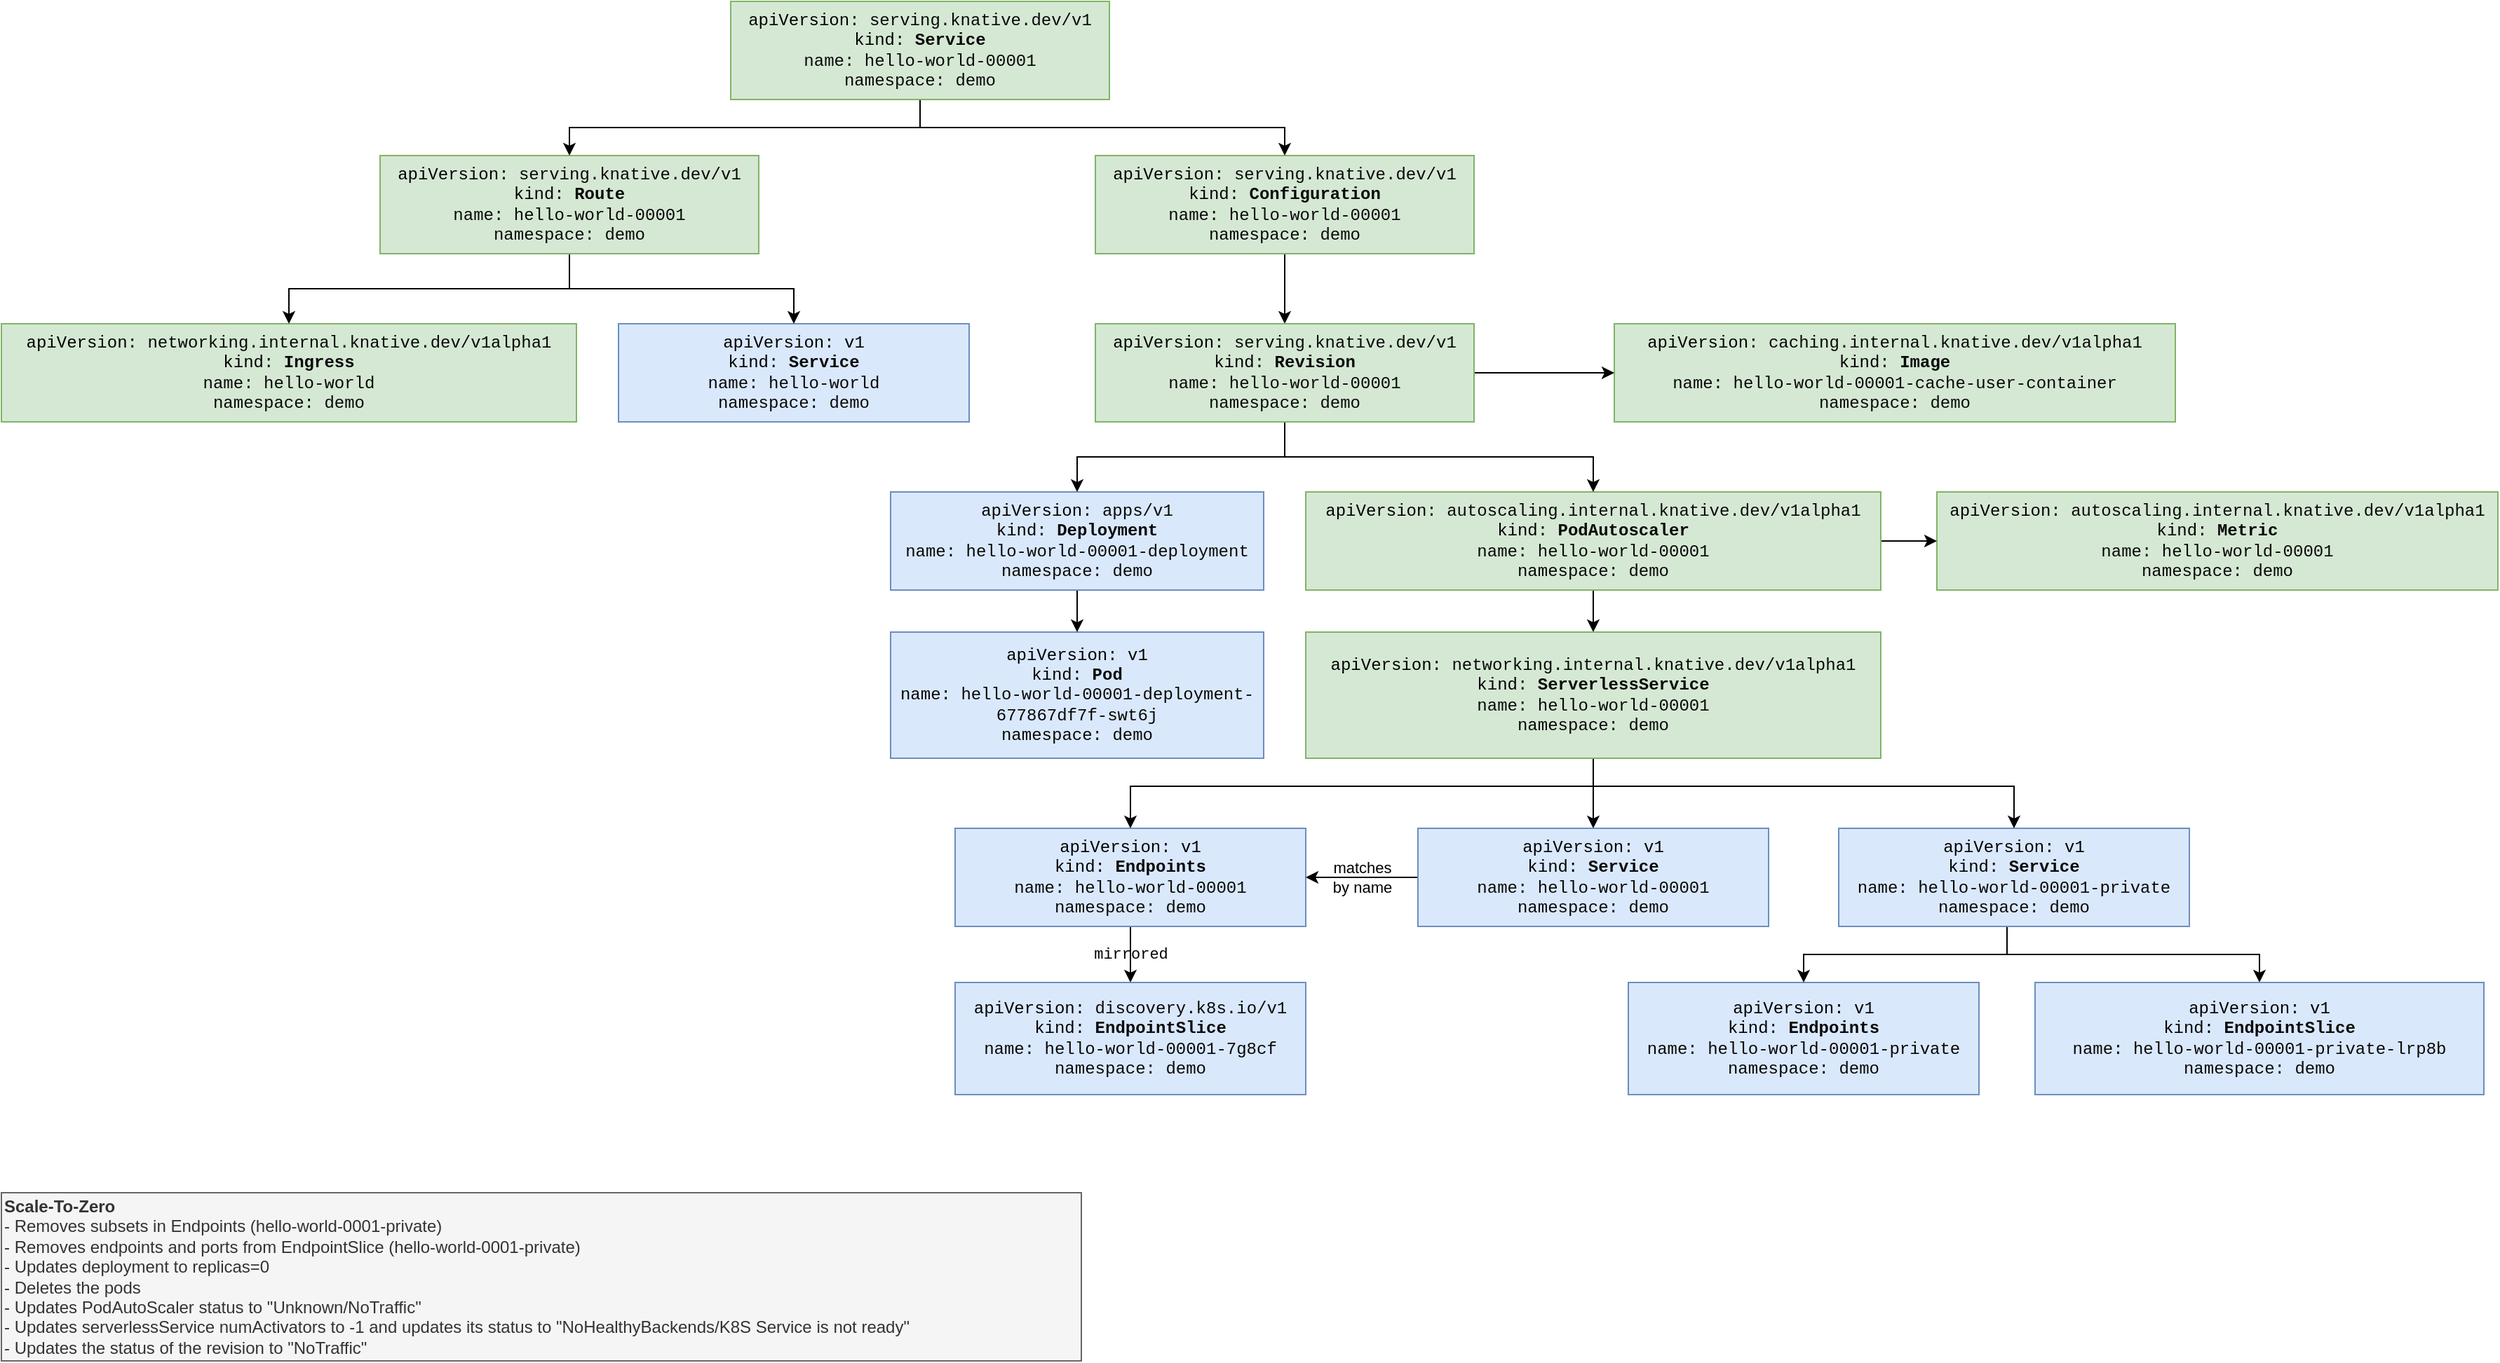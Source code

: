 <mxfile version="20.3.0" type="device"><diagram id="8wrysOnkOIBGtW4Pmn_g" name="Page-1"><mxGraphModel dx="2151" dy="780" grid="1" gridSize="10" guides="1" tooltips="1" connect="1" arrows="1" fold="1" page="1" pageScale="1" pageWidth="827" pageHeight="1169" math="0" shadow="0"><root><mxCell id="0"/><mxCell id="1" parent="0"/><mxCell id="PAmxO3BvTGFe5FmwMLFH-29" value="mirrored" style="edgeStyle=orthogonalEdgeStyle;rounded=0;orthogonalLoop=1;jettySize=auto;html=1;labelBackgroundColor=none;fontFamily=Courier New;" edge="1" parent="1" source="PAmxO3BvTGFe5FmwMLFH-1" target="PAmxO3BvTGFe5FmwMLFH-11"><mxGeometry relative="1" as="geometry"/></mxCell><mxCell id="PAmxO3BvTGFe5FmwMLFH-1" value="apiVersion: v1&lt;br&gt;kind:&amp;nbsp;&lt;span style=&quot;color: rgb(8, 8, 8);&quot;&gt;&lt;b&gt;Endpoints&lt;/b&gt;&lt;br&gt;name:&amp;nbsp;&lt;/span&gt;&lt;span style=&quot;color: rgb(8, 8, 8);&quot;&gt;hello-world-00001&lt;br&gt;namespace:&amp;nbsp;&lt;/span&gt;&lt;span style=&quot;color: rgb(8, 8, 8);&quot;&gt;demo&lt;/span&gt;" style="rounded=0;whiteSpace=wrap;html=1;labelBackgroundColor=none;fontFamily=Courier New;fillColor=#dae8fc;strokeColor=#6c8ebf;" vertex="1" parent="1"><mxGeometry x="-120" y="660" width="250" height="70" as="geometry"/></mxCell><mxCell id="PAmxO3BvTGFe5FmwMLFH-2" value="apiVersion: v1&lt;br&gt;kind:&amp;nbsp;&lt;span style=&quot;color: rgb(8, 8, 8);&quot;&gt;&lt;b&gt;Endpoints&lt;/b&gt;&lt;br&gt;name:&amp;nbsp;&lt;/span&gt;&lt;span style=&quot;color: rgb(8, 8, 8);&quot;&gt;hello-world-00001-private&lt;/span&gt;&lt;span style=&quot;color: rgb(8, 8, 8);&quot;&gt;&lt;br&gt;&lt;/span&gt;&lt;span style=&quot;color: rgb(8, 8, 8);&quot;&gt;namespace:&amp;nbsp;&lt;/span&gt;&lt;span style=&quot;color: rgb(8, 8, 8);&quot;&gt;demo&lt;/span&gt;" style="rounded=0;whiteSpace=wrap;html=1;labelBackgroundColor=none;fontFamily=Courier New;fillColor=#dae8fc;strokeColor=#6c8ebf;" vertex="1" parent="1"><mxGeometry x="360" y="770" width="250" height="80" as="geometry"/></mxCell><mxCell id="PAmxO3BvTGFe5FmwMLFH-3" value="apiVersion: v1&lt;br&gt;kind:&amp;nbsp;&lt;span style=&quot;color: rgb(8, 8, 8);&quot;&gt;&lt;b&gt;Pod&lt;/b&gt;&lt;/span&gt;&lt;b&gt;&lt;br&gt;&lt;/b&gt;&lt;span style=&quot;color: rgb(8, 8, 8);&quot;&gt;name:&amp;nbsp;&lt;/span&gt;&lt;span style=&quot;color: rgb(8, 8, 8);&quot;&gt;hello-world-00001-deployment-677867df7f-swt6j&lt;/span&gt;&lt;span style=&quot;color: rgb(8, 8, 8);&quot;&gt;&lt;br&gt;&lt;/span&gt;&lt;span style=&quot;color: rgb(8, 8, 8);&quot;&gt;namespace:&amp;nbsp;&lt;/span&gt;&lt;span style=&quot;color: rgb(8, 8, 8);&quot;&gt;demo&lt;/span&gt;" style="rounded=0;whiteSpace=wrap;html=1;labelBackgroundColor=none;fontFamily=Courier New;fillColor=#dae8fc;strokeColor=#6c8ebf;" vertex="1" parent="1"><mxGeometry x="-166" y="520" width="266" height="90" as="geometry"/></mxCell><mxCell id="PAmxO3BvTGFe5FmwMLFH-4" value="apiVersion: v1&lt;br&gt;kind:&amp;nbsp;&lt;span style=&quot;color: rgb(8, 8, 8);&quot;&gt;&lt;b&gt;Service&lt;/b&gt;&lt;/span&gt;&lt;br&gt;&lt;span style=&quot;color: rgb(8, 8, 8);&quot;&gt;name:&amp;nbsp;&lt;/span&gt;&lt;span style=&quot;color: rgb(8, 8, 8);&quot;&gt;hello-world&lt;/span&gt;&lt;span style=&quot;color: rgb(8, 8, 8);&quot;&gt;&lt;br&gt;&lt;/span&gt;&lt;span style=&quot;color: rgb(8, 8, 8);&quot;&gt;namespace:&amp;nbsp;&lt;/span&gt;&lt;span style=&quot;color: rgb(8, 8, 8);&quot;&gt;demo&lt;/span&gt;" style="rounded=0;whiteSpace=wrap;html=1;labelBackgroundColor=none;fontFamily=Courier New;fillColor=#dae8fc;strokeColor=#6c8ebf;" vertex="1" parent="1"><mxGeometry x="-360" y="300" width="250" height="70" as="geometry"/></mxCell><mxCell id="PAmxO3BvTGFe5FmwMLFH-40" value="matches&lt;br&gt;by name" style="edgeStyle=orthogonalEdgeStyle;rounded=0;orthogonalLoop=1;jettySize=auto;html=1;labelBackgroundColor=none;fontFamily=Helvetica;" edge="1" parent="1" source="PAmxO3BvTGFe5FmwMLFH-5" target="PAmxO3BvTGFe5FmwMLFH-1"><mxGeometry relative="1" as="geometry"/></mxCell><mxCell id="PAmxO3BvTGFe5FmwMLFH-5" value="apiVersion: v1&lt;br&gt;kind:&amp;nbsp;&lt;span style=&quot;color: rgb(8, 8, 8);&quot;&gt;&lt;b&gt;Service&lt;/b&gt;&lt;/span&gt;&lt;br&gt;&lt;span style=&quot;color: rgb(8, 8, 8);&quot;&gt;name:&amp;nbsp;&lt;/span&gt;&lt;span style=&quot;color: rgb(8, 8, 8);&quot;&gt;hello-world-00001&lt;/span&gt;&lt;span style=&quot;color: rgb(8, 8, 8);&quot;&gt;&lt;br&gt;&lt;/span&gt;&lt;span style=&quot;color: rgb(8, 8, 8);&quot;&gt;namespace:&amp;nbsp;&lt;/span&gt;&lt;span style=&quot;color: rgb(8, 8, 8);&quot;&gt;demo&lt;/span&gt;" style="rounded=0;whiteSpace=wrap;html=1;labelBackgroundColor=none;fontFamily=Courier New;fillColor=#dae8fc;strokeColor=#6c8ebf;" vertex="1" parent="1"><mxGeometry x="210" y="660" width="250" height="70" as="geometry"/></mxCell><mxCell id="PAmxO3BvTGFe5FmwMLFH-32" style="edgeStyle=orthogonalEdgeStyle;rounded=0;orthogonalLoop=1;jettySize=auto;html=1;labelBackgroundColor=none;fontFamily=Courier New;" edge="1" parent="1" source="PAmxO3BvTGFe5FmwMLFH-6" target="PAmxO3BvTGFe5FmwMLFH-12"><mxGeometry relative="1" as="geometry"><Array as="points"><mxPoint x="630" y="750"/><mxPoint x="810" y="750"/></Array></mxGeometry></mxCell><mxCell id="PAmxO3BvTGFe5FmwMLFH-33" style="edgeStyle=orthogonalEdgeStyle;rounded=0;orthogonalLoop=1;jettySize=auto;html=1;entryX=0.5;entryY=0;entryDx=0;entryDy=0;labelBackgroundColor=none;fontFamily=Courier New;" edge="1" parent="1" source="PAmxO3BvTGFe5FmwMLFH-6" target="PAmxO3BvTGFe5FmwMLFH-2"><mxGeometry relative="1" as="geometry"><Array as="points"><mxPoint x="630" y="750"/><mxPoint x="485" y="750"/></Array></mxGeometry></mxCell><mxCell id="PAmxO3BvTGFe5FmwMLFH-6" value="apiVersion: v1&lt;br&gt;kind:&amp;nbsp;&lt;span style=&quot;color: rgb(8, 8, 8);&quot;&gt;&lt;b&gt;Service&lt;/b&gt;&lt;/span&gt;&lt;br&gt;&lt;span style=&quot;color: rgb(8, 8, 8);&quot;&gt;name:&amp;nbsp;&lt;/span&gt;&lt;span style=&quot;color: rgb(8, 8, 8);&quot;&gt;hello-world-00001-private&lt;/span&gt;&lt;span style=&quot;color: rgb(8, 8, 8);&quot;&gt;&lt;br&gt;&lt;/span&gt;&lt;span style=&quot;color: rgb(8, 8, 8);&quot;&gt;namespace:&amp;nbsp;&lt;/span&gt;&lt;span style=&quot;color: rgb(8, 8, 8);&quot;&gt;demo&lt;/span&gt;" style="rounded=0;whiteSpace=wrap;html=1;labelBackgroundColor=none;fontFamily=Courier New;fillColor=#dae8fc;strokeColor=#6c8ebf;" vertex="1" parent="1"><mxGeometry x="510" y="660" width="250" height="70" as="geometry"/></mxCell><mxCell id="PAmxO3BvTGFe5FmwMLFH-23" style="edgeStyle=orthogonalEdgeStyle;rounded=0;orthogonalLoop=1;jettySize=auto;html=1;labelBackgroundColor=none;fontFamily=Courier New;" edge="1" parent="1" source="PAmxO3BvTGFe5FmwMLFH-7" target="PAmxO3BvTGFe5FmwMLFH-3"><mxGeometry relative="1" as="geometry"/></mxCell><mxCell id="PAmxO3BvTGFe5FmwMLFH-7" value="apiVersion:&amp;nbsp;&lt;span style=&quot;color: rgb(8, 8, 8);&quot;&gt;apps/v1&lt;/span&gt;&lt;br&gt;kind:&amp;nbsp;&lt;span style=&quot;color: rgb(8, 8, 8);&quot;&gt;&lt;b&gt;Deployment&lt;/b&gt;&lt;/span&gt;&lt;br&gt;&lt;span style=&quot;color: rgb(8, 8, 8);&quot;&gt;name:&amp;nbsp;&lt;/span&gt;&lt;span style=&quot;color: rgb(8, 8, 8);&quot;&gt;hello-world-00001-deployment&lt;/span&gt;&lt;span style=&quot;color: rgb(8, 8, 8);&quot;&gt;&lt;br&gt;&lt;/span&gt;&lt;span style=&quot;color: rgb(8, 8, 8);&quot;&gt;namespace:&amp;nbsp;&lt;/span&gt;&lt;span style=&quot;color: rgb(8, 8, 8);&quot;&gt;demo&lt;/span&gt;" style="rounded=0;whiteSpace=wrap;html=1;labelBackgroundColor=none;fontFamily=Courier New;fillColor=#dae8fc;strokeColor=#6c8ebf;" vertex="1" parent="1"><mxGeometry x="-166" y="420" width="266" height="70" as="geometry"/></mxCell><mxCell id="PAmxO3BvTGFe5FmwMLFH-8" value="apiVersion:&amp;nbsp;&lt;span style=&quot;color: rgb(8, 8, 8);&quot;&gt;autoscaling.internal.knative.dev/v1alpha1&lt;/span&gt;&lt;br&gt;kind:&amp;nbsp;&lt;span style=&quot;color: rgb(8, 8, 8);&quot;&gt;&lt;b&gt;Metric&lt;/b&gt;&lt;/span&gt;&lt;br&gt;&lt;span style=&quot;color: rgb(8, 8, 8);&quot;&gt;name:&amp;nbsp;&lt;/span&gt;&lt;span style=&quot;color: rgb(8, 8, 8);&quot;&gt;hello-world-00001&lt;/span&gt;&lt;span style=&quot;color: rgb(8, 8, 8);&quot;&gt;&lt;br&gt;&lt;/span&gt;&lt;span style=&quot;color: rgb(8, 8, 8);&quot;&gt;namespace:&amp;nbsp;&lt;/span&gt;&lt;span style=&quot;color: rgb(8, 8, 8);&quot;&gt;demo&lt;/span&gt;" style="rounded=0;whiteSpace=wrap;html=1;labelBackgroundColor=none;fontFamily=Courier New;fillColor=#d5e8d4;strokeColor=#82b366;" vertex="1" parent="1"><mxGeometry x="580" y="420" width="400" height="70" as="geometry"/></mxCell><mxCell id="PAmxO3BvTGFe5FmwMLFH-26" style="edgeStyle=orthogonalEdgeStyle;rounded=0;orthogonalLoop=1;jettySize=auto;html=1;labelBackgroundColor=none;fontFamily=Courier New;" edge="1" parent="1" source="PAmxO3BvTGFe5FmwMLFH-9" target="PAmxO3BvTGFe5FmwMLFH-8"><mxGeometry relative="1" as="geometry"/></mxCell><mxCell id="PAmxO3BvTGFe5FmwMLFH-27" style="edgeStyle=orthogonalEdgeStyle;rounded=0;orthogonalLoop=1;jettySize=auto;html=1;labelBackgroundColor=none;fontFamily=Courier New;" edge="1" parent="1" source="PAmxO3BvTGFe5FmwMLFH-9" target="PAmxO3BvTGFe5FmwMLFH-14"><mxGeometry relative="1" as="geometry"/></mxCell><mxCell id="PAmxO3BvTGFe5FmwMLFH-9" value="apiVersion:&amp;nbsp;&lt;span style=&quot;color: rgb(8, 8, 8);&quot;&gt;autoscaling.internal.knative.dev/v1alpha1&lt;/span&gt;&lt;br&gt;kind:&amp;nbsp;&lt;span style=&quot;color: rgb(8, 8, 8);&quot;&gt;&lt;b&gt;PodAutoscaler&lt;/b&gt;&lt;/span&gt;&lt;br&gt;&lt;span style=&quot;color: rgb(8, 8, 8);&quot;&gt;name:&amp;nbsp;&lt;/span&gt;&lt;span style=&quot;color: rgb(8, 8, 8);&quot;&gt;hello-world-00001&lt;/span&gt;&lt;span style=&quot;color: rgb(8, 8, 8);&quot;&gt;&lt;br&gt;&lt;/span&gt;&lt;span style=&quot;color: rgb(8, 8, 8);&quot;&gt;namespace:&amp;nbsp;&lt;/span&gt;&lt;span style=&quot;color: rgb(8, 8, 8);&quot;&gt;demo&lt;/span&gt;" style="rounded=0;whiteSpace=wrap;html=1;labelBackgroundColor=none;fontFamily=Courier New;fillColor=#d5e8d4;strokeColor=#82b366;" vertex="1" parent="1"><mxGeometry x="130" y="420" width="410" height="70" as="geometry"/></mxCell><mxCell id="PAmxO3BvTGFe5FmwMLFH-10" value="apiVersion:&amp;nbsp;&lt;span style=&quot;color: rgb(8, 8, 8);&quot;&gt;caching.internal.knative.dev/v1alpha1&lt;/span&gt;&lt;br&gt;kind:&amp;nbsp;&lt;span style=&quot;color: rgb(8, 8, 8);&quot;&gt;&lt;b&gt;Image&lt;/b&gt;&lt;/span&gt;&lt;br&gt;&lt;span style=&quot;color: rgb(8, 8, 8);&quot;&gt;name:&amp;nbsp;&lt;/span&gt;&lt;span style=&quot;color: rgb(8, 8, 8);&quot;&gt;hello-world-00001-cache-user-container&lt;/span&gt;&lt;span style=&quot;color: rgb(8, 8, 8);&quot;&gt;&lt;br&gt;&lt;/span&gt;&lt;span style=&quot;color: rgb(8, 8, 8);&quot;&gt;namespace:&amp;nbsp;&lt;/span&gt;&lt;span style=&quot;color: rgb(8, 8, 8);&quot;&gt;demo&lt;/span&gt;" style="rounded=0;whiteSpace=wrap;html=1;labelBackgroundColor=none;fontFamily=Courier New;fillColor=#d5e8d4;strokeColor=#82b366;" vertex="1" parent="1"><mxGeometry x="350" y="300" width="400" height="70" as="geometry"/></mxCell><mxCell id="PAmxO3BvTGFe5FmwMLFH-11" value="apiVersion:&amp;nbsp;&lt;span style=&quot;color: rgb(8, 8, 8);&quot;&gt;discovery.k8s.io/v1&lt;/span&gt;&lt;br&gt;kind:&amp;nbsp;&lt;span style=&quot;color: rgb(8, 8, 8);&quot;&gt;&lt;b&gt;EndpointSlice&lt;/b&gt;&lt;/span&gt;&lt;br&gt;&lt;span style=&quot;color: rgb(8, 8, 8);&quot;&gt;name:&amp;nbsp;&lt;/span&gt;&lt;span style=&quot;color: rgb(8, 8, 8);&quot;&gt;hello-world-00001-7g8cf&lt;/span&gt;&lt;span style=&quot;color: rgb(8, 8, 8);&quot;&gt;&lt;br&gt;&lt;/span&gt;&lt;span style=&quot;color: rgb(8, 8, 8);&quot;&gt;namespace:&amp;nbsp;&lt;/span&gt;&lt;span style=&quot;color: rgb(8, 8, 8);&quot;&gt;demo&lt;/span&gt;" style="rounded=0;whiteSpace=wrap;html=1;labelBackgroundColor=none;fontFamily=Courier New;fillColor=#dae8fc;strokeColor=#6c8ebf;" vertex="1" parent="1"><mxGeometry x="-120" y="770" width="250" height="80" as="geometry"/></mxCell><mxCell id="PAmxO3BvTGFe5FmwMLFH-12" value="apiVersion: v1&lt;br&gt;kind:&amp;nbsp;&lt;span style=&quot;color: rgb(8, 8, 8);&quot;&gt;&lt;b&gt;EndpointSlice&lt;/b&gt;&lt;/span&gt;&lt;br&gt;&lt;span style=&quot;color: rgb(8, 8, 8);&quot;&gt;name:&amp;nbsp;&lt;/span&gt;&lt;span style=&quot;color: rgb(8, 8, 8);&quot;&gt;hello-world-00001-private-lrp8b&lt;/span&gt;&lt;span style=&quot;color: rgb(8, 8, 8);&quot;&gt;&lt;br&gt;&lt;/span&gt;&lt;span style=&quot;color: rgb(8, 8, 8);&quot;&gt;namespace:&amp;nbsp;&lt;/span&gt;&lt;span style=&quot;color: rgb(8, 8, 8);&quot;&gt;demo&lt;/span&gt;" style="rounded=0;whiteSpace=wrap;html=1;labelBackgroundColor=none;fontFamily=Courier New;fillColor=#dae8fc;strokeColor=#6c8ebf;" vertex="1" parent="1"><mxGeometry x="650" y="770" width="320" height="80" as="geometry"/></mxCell><mxCell id="PAmxO3BvTGFe5FmwMLFH-13" value="apiVersion:&amp;nbsp;&lt;span style=&quot;color: rgb(8, 8, 8);&quot;&gt;networking.internal.knative.dev/v1alpha1&lt;/span&gt;&lt;br&gt;kind:&amp;nbsp;&lt;span style=&quot;color: rgb(8, 8, 8);&quot;&gt;&lt;b&gt;Ingress&lt;/b&gt;&lt;/span&gt;&lt;br&gt;&lt;span style=&quot;color: rgb(8, 8, 8);&quot;&gt;name:&amp;nbsp;&lt;/span&gt;&lt;span style=&quot;color: rgb(8, 8, 8);&quot;&gt;hello-world&lt;br&gt;&lt;/span&gt;&lt;span style=&quot;color: rgb(8, 8, 8);&quot;&gt;namespace:&amp;nbsp;&lt;/span&gt;&lt;span style=&quot;color: rgb(8, 8, 8);&quot;&gt;demo&lt;/span&gt;" style="rounded=0;whiteSpace=wrap;html=1;labelBackgroundColor=none;fontFamily=Courier New;fillColor=#d5e8d4;strokeColor=#82b366;" vertex="1" parent="1"><mxGeometry x="-800" y="300" width="410" height="70" as="geometry"/></mxCell><mxCell id="PAmxO3BvTGFe5FmwMLFH-28" style="edgeStyle=orthogonalEdgeStyle;rounded=0;orthogonalLoop=1;jettySize=auto;html=1;entryX=0.5;entryY=0;entryDx=0;entryDy=0;labelBackgroundColor=none;fontFamily=Courier New;" edge="1" parent="1" source="PAmxO3BvTGFe5FmwMLFH-14" target="PAmxO3BvTGFe5FmwMLFH-1"><mxGeometry relative="1" as="geometry"><Array as="points"><mxPoint x="335" y="630"/><mxPoint x="5" y="630"/></Array></mxGeometry></mxCell><mxCell id="PAmxO3BvTGFe5FmwMLFH-30" style="edgeStyle=orthogonalEdgeStyle;rounded=0;orthogonalLoop=1;jettySize=auto;html=1;entryX=0.5;entryY=0;entryDx=0;entryDy=0;labelBackgroundColor=none;fontFamily=Courier New;" edge="1" parent="1" source="PAmxO3BvTGFe5FmwMLFH-14" target="PAmxO3BvTGFe5FmwMLFH-5"><mxGeometry relative="1" as="geometry"/></mxCell><mxCell id="PAmxO3BvTGFe5FmwMLFH-31" style="edgeStyle=orthogonalEdgeStyle;rounded=0;orthogonalLoop=1;jettySize=auto;html=1;entryX=0.5;entryY=0;entryDx=0;entryDy=0;labelBackgroundColor=none;fontFamily=Courier New;exitX=0.5;exitY=1;exitDx=0;exitDy=0;" edge="1" parent="1" source="PAmxO3BvTGFe5FmwMLFH-14" target="PAmxO3BvTGFe5FmwMLFH-6"><mxGeometry relative="1" as="geometry"><Array as="points"><mxPoint x="335" y="630"/><mxPoint x="635" y="630"/></Array></mxGeometry></mxCell><mxCell id="PAmxO3BvTGFe5FmwMLFH-14" value="apiVersion:&amp;nbsp;&lt;span style=&quot;color: rgb(8, 8, 8);&quot;&gt;networking.internal.knative.dev/v1alpha1&lt;/span&gt;&lt;br&gt;kind:&amp;nbsp;&lt;span style=&quot;color: rgb(8, 8, 8);&quot;&gt;&lt;b&gt;ServerlessService&lt;/b&gt;&lt;/span&gt;&lt;br&gt;&lt;span style=&quot;color: rgb(8, 8, 8);&quot;&gt;name:&amp;nbsp;&lt;/span&gt;&lt;span style=&quot;color: rgb(8, 8, 8);&quot;&gt;hello-world-00001&lt;/span&gt;&lt;span style=&quot;color: rgb(8, 8, 8);&quot;&gt;&lt;br&gt;&lt;/span&gt;&lt;span style=&quot;color: rgb(8, 8, 8);&quot;&gt;namespace:&amp;nbsp;&lt;/span&gt;&lt;span style=&quot;color: rgb(8, 8, 8);&quot;&gt;demo&lt;/span&gt;" style="rounded=0;whiteSpace=wrap;html=1;labelBackgroundColor=none;fontFamily=Courier New;fillColor=#d5e8d4;strokeColor=#82b366;" vertex="1" parent="1"><mxGeometry x="130" y="520" width="410" height="90" as="geometry"/></mxCell><mxCell id="PAmxO3BvTGFe5FmwMLFH-21" style="edgeStyle=orthogonalEdgeStyle;rounded=0;orthogonalLoop=1;jettySize=auto;html=1;labelBackgroundColor=none;fontFamily=Courier New;" edge="1" parent="1" source="PAmxO3BvTGFe5FmwMLFH-15" target="PAmxO3BvTGFe5FmwMLFH-16"><mxGeometry relative="1" as="geometry"/></mxCell><mxCell id="PAmxO3BvTGFe5FmwMLFH-15" value="apiVersion:&amp;nbsp;&lt;span style=&quot;color: rgb(8, 8, 8);&quot;&gt;serving.knative.dev/v1&lt;/span&gt;&lt;br&gt;kind:&amp;nbsp;&lt;span style=&quot;color: rgb(8, 8, 8);&quot;&gt;&lt;b&gt;Configuration&lt;/b&gt;&lt;/span&gt;&lt;br&gt;&lt;span style=&quot;color: rgb(8, 8, 8);&quot;&gt;name:&amp;nbsp;&lt;/span&gt;&lt;span style=&quot;color: rgb(8, 8, 8);&quot;&gt;hello-world-00001&lt;/span&gt;&lt;span style=&quot;color: rgb(8, 8, 8);&quot;&gt;&lt;br&gt;&lt;/span&gt;&lt;span style=&quot;color: rgb(8, 8, 8);&quot;&gt;namespace:&amp;nbsp;&lt;/span&gt;&lt;span style=&quot;color: rgb(8, 8, 8);&quot;&gt;demo&lt;/span&gt;" style="rounded=0;whiteSpace=wrap;html=1;labelBackgroundColor=none;fontFamily=Courier New;fillColor=#d5e8d4;strokeColor=#82b366;" vertex="1" parent="1"><mxGeometry x="-20" y="180" width="270" height="70" as="geometry"/></mxCell><mxCell id="PAmxO3BvTGFe5FmwMLFH-22" style="edgeStyle=orthogonalEdgeStyle;rounded=0;orthogonalLoop=1;jettySize=auto;html=1;labelBackgroundColor=none;fontFamily=Courier New;" edge="1" parent="1" source="PAmxO3BvTGFe5FmwMLFH-16" target="PAmxO3BvTGFe5FmwMLFH-7"><mxGeometry relative="1" as="geometry"/></mxCell><mxCell id="PAmxO3BvTGFe5FmwMLFH-24" style="edgeStyle=orthogonalEdgeStyle;rounded=0;orthogonalLoop=1;jettySize=auto;html=1;entryX=0;entryY=0.5;entryDx=0;entryDy=0;labelBackgroundColor=none;fontFamily=Courier New;" edge="1" parent="1" source="PAmxO3BvTGFe5FmwMLFH-16" target="PAmxO3BvTGFe5FmwMLFH-10"><mxGeometry relative="1" as="geometry"/></mxCell><mxCell id="PAmxO3BvTGFe5FmwMLFH-25" style="edgeStyle=orthogonalEdgeStyle;rounded=0;orthogonalLoop=1;jettySize=auto;html=1;entryX=0.5;entryY=0;entryDx=0;entryDy=0;labelBackgroundColor=none;fontFamily=Courier New;" edge="1" parent="1" source="PAmxO3BvTGFe5FmwMLFH-16" target="PAmxO3BvTGFe5FmwMLFH-9"><mxGeometry relative="1" as="geometry"/></mxCell><mxCell id="PAmxO3BvTGFe5FmwMLFH-16" value="apiVersion:&amp;nbsp;&lt;span style=&quot;color: rgb(8, 8, 8);&quot;&gt;serving.knative.dev/v1&lt;/span&gt;&lt;br&gt;kind:&amp;nbsp;&lt;span style=&quot;color: rgb(8, 8, 8);&quot;&gt;&lt;b&gt;Revision&lt;/b&gt;&lt;/span&gt;&lt;br&gt;&lt;span style=&quot;color: rgb(8, 8, 8);&quot;&gt;name:&amp;nbsp;&lt;/span&gt;&lt;span style=&quot;color: rgb(8, 8, 8);&quot;&gt;hello-world-00001&lt;/span&gt;&lt;span style=&quot;color: rgb(8, 8, 8);&quot;&gt;&lt;br&gt;&lt;/span&gt;&lt;span style=&quot;color: rgb(8, 8, 8);&quot;&gt;namespace:&amp;nbsp;&lt;/span&gt;&lt;span style=&quot;color: rgb(8, 8, 8);&quot;&gt;demo&lt;/span&gt;" style="rounded=0;whiteSpace=wrap;html=1;labelBackgroundColor=none;fontFamily=Courier New;fillColor=#d5e8d4;strokeColor=#82b366;" vertex="1" parent="1"><mxGeometry x="-20" y="300" width="270" height="70" as="geometry"/></mxCell><mxCell id="PAmxO3BvTGFe5FmwMLFH-35" style="edgeStyle=orthogonalEdgeStyle;rounded=0;orthogonalLoop=1;jettySize=auto;html=1;entryX=0.5;entryY=0;entryDx=0;entryDy=0;labelBackgroundColor=none;fontFamily=Courier New;" edge="1" parent="1" source="PAmxO3BvTGFe5FmwMLFH-17" target="PAmxO3BvTGFe5FmwMLFH-13"><mxGeometry relative="1" as="geometry"/></mxCell><mxCell id="PAmxO3BvTGFe5FmwMLFH-36" style="edgeStyle=orthogonalEdgeStyle;rounded=0;orthogonalLoop=1;jettySize=auto;html=1;labelBackgroundColor=none;fontFamily=Courier New;" edge="1" parent="1" source="PAmxO3BvTGFe5FmwMLFH-17" target="PAmxO3BvTGFe5FmwMLFH-4"><mxGeometry relative="1" as="geometry"/></mxCell><mxCell id="PAmxO3BvTGFe5FmwMLFH-17" value="apiVersion:&amp;nbsp;&lt;span style=&quot;color: rgb(8, 8, 8);&quot;&gt;serving.knative.dev/v1&lt;/span&gt;&lt;br&gt;kind:&amp;nbsp;&lt;span style=&quot;color: rgb(8, 8, 8);&quot;&gt;&lt;b&gt;Route&lt;/b&gt;&lt;/span&gt;&lt;br&gt;&lt;span style=&quot;color: rgb(8, 8, 8);&quot;&gt;name:&amp;nbsp;&lt;/span&gt;&lt;span style=&quot;color: rgb(8, 8, 8);&quot;&gt;hello-world-00001&lt;/span&gt;&lt;span style=&quot;color: rgb(8, 8, 8);&quot;&gt;&lt;br&gt;&lt;/span&gt;&lt;span style=&quot;color: rgb(8, 8, 8);&quot;&gt;namespace:&amp;nbsp;&lt;/span&gt;&lt;span style=&quot;color: rgb(8, 8, 8);&quot;&gt;demo&lt;/span&gt;" style="rounded=0;whiteSpace=wrap;html=1;labelBackgroundColor=none;fontFamily=Courier New;fillColor=#d5e8d4;strokeColor=#82b366;" vertex="1" parent="1"><mxGeometry x="-530" y="180" width="270" height="70" as="geometry"/></mxCell><mxCell id="PAmxO3BvTGFe5FmwMLFH-20" style="edgeStyle=orthogonalEdgeStyle;rounded=0;orthogonalLoop=1;jettySize=auto;html=1;labelBackgroundColor=none;fontFamily=Courier New;" edge="1" parent="1" source="PAmxO3BvTGFe5FmwMLFH-18" target="PAmxO3BvTGFe5FmwMLFH-15"><mxGeometry relative="1" as="geometry"/></mxCell><mxCell id="PAmxO3BvTGFe5FmwMLFH-34" style="edgeStyle=orthogonalEdgeStyle;rounded=0;orthogonalLoop=1;jettySize=auto;html=1;entryX=0.5;entryY=0;entryDx=0;entryDy=0;labelBackgroundColor=none;fontFamily=Courier New;" edge="1" parent="1" source="PAmxO3BvTGFe5FmwMLFH-18" target="PAmxO3BvTGFe5FmwMLFH-17"><mxGeometry relative="1" as="geometry"/></mxCell><mxCell id="PAmxO3BvTGFe5FmwMLFH-18" value="apiVersion:&amp;nbsp;&lt;span style=&quot;color: rgb(8, 8, 8);&quot;&gt;serving.knative.dev/v1&lt;/span&gt;&lt;br&gt;kind:&amp;nbsp;&lt;span style=&quot;color: rgb(8, 8, 8);&quot;&gt;&lt;b&gt;Service&lt;/b&gt;&lt;/span&gt;&lt;br&gt;&lt;span style=&quot;color: rgb(8, 8, 8);&quot;&gt;name:&amp;nbsp;&lt;/span&gt;&lt;span style=&quot;color: rgb(8, 8, 8);&quot;&gt;hello-world-00001&lt;/span&gt;&lt;span style=&quot;color: rgb(8, 8, 8);&quot;&gt;&lt;br&gt;&lt;/span&gt;&lt;span style=&quot;color: rgb(8, 8, 8);&quot;&gt;namespace:&amp;nbsp;&lt;/span&gt;&lt;span style=&quot;color: rgb(8, 8, 8);&quot;&gt;demo&lt;/span&gt;" style="rounded=0;whiteSpace=wrap;html=1;fillColor=#d5e8d4;strokeColor=#82b366;labelBackgroundColor=none;fontFamily=Courier New;" vertex="1" parent="1"><mxGeometry x="-280" y="70" width="270" height="70" as="geometry"/></mxCell><mxCell id="PAmxO3BvTGFe5FmwMLFH-19" value="&lt;b&gt;Scale-To-Zero&lt;br&gt;&lt;/b&gt;- Removes subsets in Endpoints (hello-world-0001-private)&lt;br&gt;- Removes endpoints and ports from EndpointSlice (hello-world-0001-private)&lt;br&gt;- Updates deployment to replicas=0&lt;br&gt;- Deletes the pods&lt;br&gt;- Updates PodAutoScaler status to &quot;Unknown/NoTraffic&quot;&lt;br&gt;- Updates serverlessService numActivators to -1 and updates its status to &quot;NoHealthyBackends/K8S Service is not ready&quot;&lt;br&gt;- Updates the status of the revision to &quot;NoTraffic&quot;" style="text;html=1;strokeColor=#666666;fillColor=#f5f5f5;align=left;verticalAlign=middle;whiteSpace=wrap;rounded=0;fontColor=#333333;labelBackgroundColor=none;fontFamily=Helvetica;" vertex="1" parent="1"><mxGeometry x="-800" y="920" width="770" height="120" as="geometry"/></mxCell></root></mxGraphModel></diagram></mxfile>